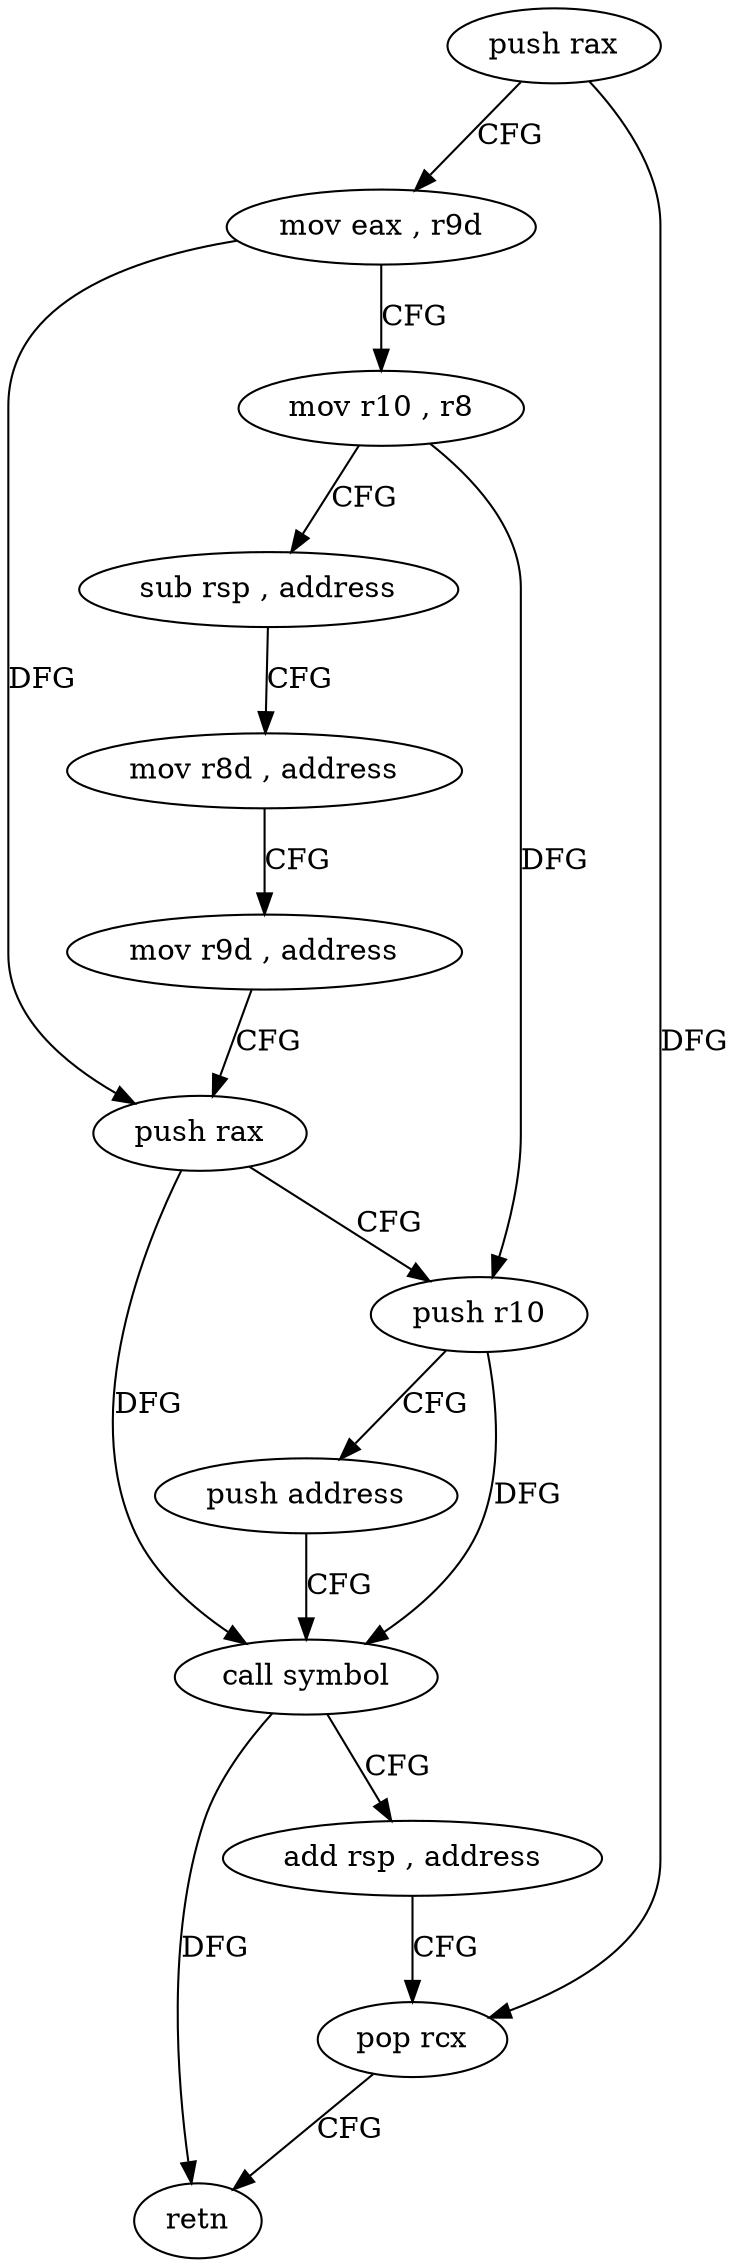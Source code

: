 digraph "func" {
"4253584" [label = "push rax" ]
"4253585" [label = "mov eax , r9d" ]
"4253588" [label = "mov r10 , r8" ]
"4253591" [label = "sub rsp , address" ]
"4253595" [label = "mov r8d , address" ]
"4253601" [label = "mov r9d , address" ]
"4253607" [label = "push rax" ]
"4253608" [label = "push r10" ]
"4253610" [label = "push address" ]
"4253612" [label = "call symbol" ]
"4253617" [label = "add rsp , address" ]
"4253621" [label = "pop rcx" ]
"4253622" [label = "retn" ]
"4253584" -> "4253585" [ label = "CFG" ]
"4253584" -> "4253621" [ label = "DFG" ]
"4253585" -> "4253588" [ label = "CFG" ]
"4253585" -> "4253607" [ label = "DFG" ]
"4253588" -> "4253591" [ label = "CFG" ]
"4253588" -> "4253608" [ label = "DFG" ]
"4253591" -> "4253595" [ label = "CFG" ]
"4253595" -> "4253601" [ label = "CFG" ]
"4253601" -> "4253607" [ label = "CFG" ]
"4253607" -> "4253608" [ label = "CFG" ]
"4253607" -> "4253612" [ label = "DFG" ]
"4253608" -> "4253610" [ label = "CFG" ]
"4253608" -> "4253612" [ label = "DFG" ]
"4253610" -> "4253612" [ label = "CFG" ]
"4253612" -> "4253617" [ label = "CFG" ]
"4253612" -> "4253622" [ label = "DFG" ]
"4253617" -> "4253621" [ label = "CFG" ]
"4253621" -> "4253622" [ label = "CFG" ]
}
